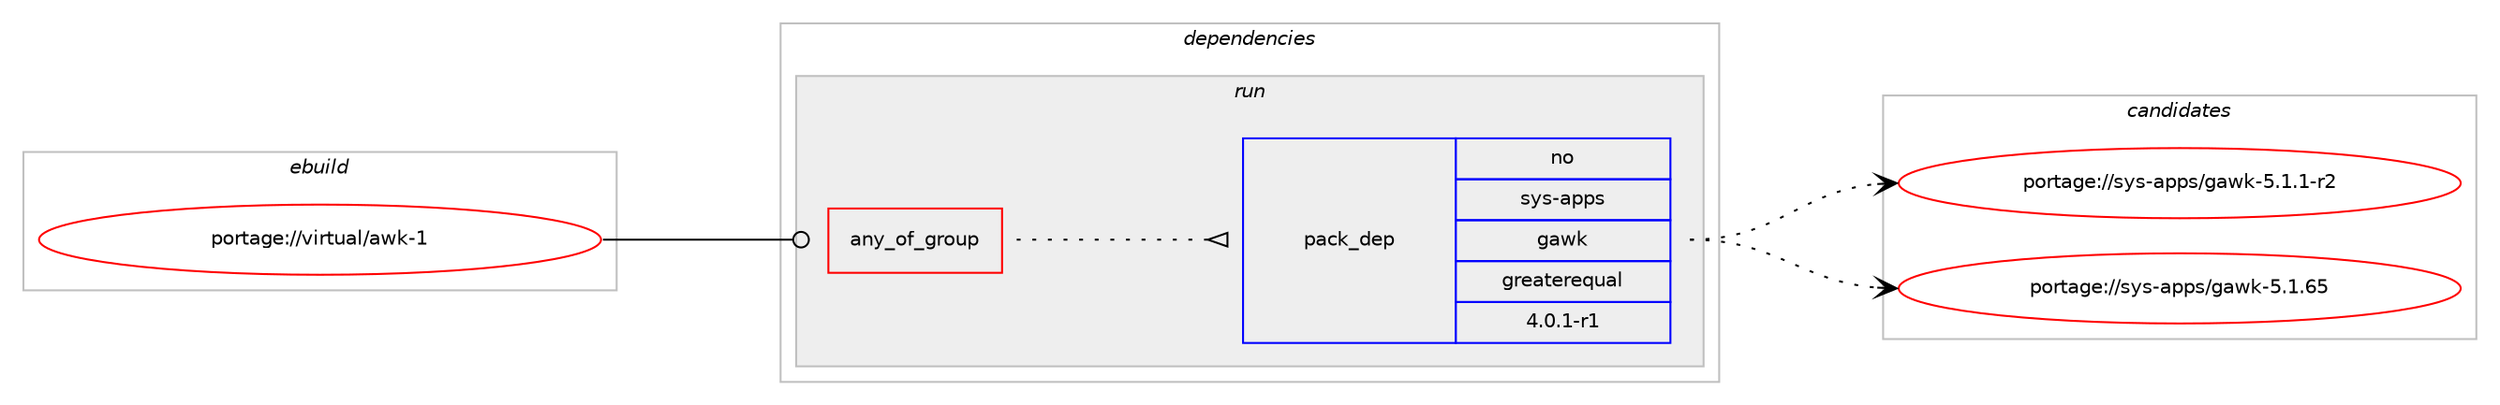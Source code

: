 digraph prolog {

# *************
# Graph options
# *************

newrank=true;
concentrate=true;
compound=true;
graph [rankdir=LR,fontname=Helvetica,fontsize=10,ranksep=1.5];#, ranksep=2.5, nodesep=0.2];
edge  [arrowhead=vee];
node  [fontname=Helvetica,fontsize=10];

# **********
# The ebuild
# **********

subgraph cluster_leftcol {
color=gray;
rank=same;
label=<<i>ebuild</i>>;
id [label="portage://virtual/awk-1", color=red, width=4, href="../virtual/awk-1.svg"];
}

# ****************
# The dependencies
# ****************

subgraph cluster_midcol {
color=gray;
label=<<i>dependencies</i>>;
subgraph cluster_compile {
fillcolor="#eeeeee";
style=filled;
label=<<i>compile</i>>;
}
subgraph cluster_compileandrun {
fillcolor="#eeeeee";
style=filled;
label=<<i>compile and run</i>>;
}
subgraph cluster_run {
fillcolor="#eeeeee";
style=filled;
label=<<i>run</i>>;
subgraph any3 {
dependency224 [label=<<TABLE BORDER="0" CELLBORDER="1" CELLSPACING="0" CELLPADDING="4"><TR><TD CELLPADDING="10">any_of_group</TD></TR></TABLE>>, shape=none, color=red];subgraph pack99 {
dependency225 [label=<<TABLE BORDER="0" CELLBORDER="1" CELLSPACING="0" CELLPADDING="4" WIDTH="220"><TR><TD ROWSPAN="6" CELLPADDING="30">pack_dep</TD></TR><TR><TD WIDTH="110">no</TD></TR><TR><TD>sys-apps</TD></TR><TR><TD>gawk</TD></TR><TR><TD>greaterequal</TD></TR><TR><TD>4.0.1-r1</TD></TR></TABLE>>, shape=none, color=blue];
}
dependency224:e -> dependency225:w [weight=20,style="dotted",arrowhead="oinv"];
# *** BEGIN UNKNOWN DEPENDENCY TYPE (TODO) ***
# dependency224 -> package_dependency(portage://virtual/awk-1,run,no,sys-apps,mawk,none,[,,],[],[])
# *** END UNKNOWN DEPENDENCY TYPE (TODO) ***

# *** BEGIN UNKNOWN DEPENDENCY TYPE (TODO) ***
# dependency224 -> package_dependency(portage://virtual/awk-1,run,no,sys-apps,nawk,none,[,,],[],[])
# *** END UNKNOWN DEPENDENCY TYPE (TODO) ***

# *** BEGIN UNKNOWN DEPENDENCY TYPE (TODO) ***
# dependency224 -> package_dependency(portage://virtual/awk-1,run,no,sys-apps,busybox,none,[,,],[],[])
# *** END UNKNOWN DEPENDENCY TYPE (TODO) ***

}
id:e -> dependency224:w [weight=20,style="solid",arrowhead="odot"];
}
}

# **************
# The candidates
# **************

subgraph cluster_choices {
rank=same;
color=gray;
label=<<i>candidates</i>>;

subgraph choice99 {
color=black;
nodesep=1;
choice115121115459711211211547103971191074553464946494511450 [label="portage://sys-apps/gawk-5.1.1-r2", color=red, width=4,href="../sys-apps/gawk-5.1.1-r2.svg"];
choice1151211154597112112115471039711910745534649465453 [label="portage://sys-apps/gawk-5.1.65", color=red, width=4,href="../sys-apps/gawk-5.1.65.svg"];
dependency225:e -> choice115121115459711211211547103971191074553464946494511450:w [style=dotted,weight="100"];
dependency225:e -> choice1151211154597112112115471039711910745534649465453:w [style=dotted,weight="100"];
}
}

}
